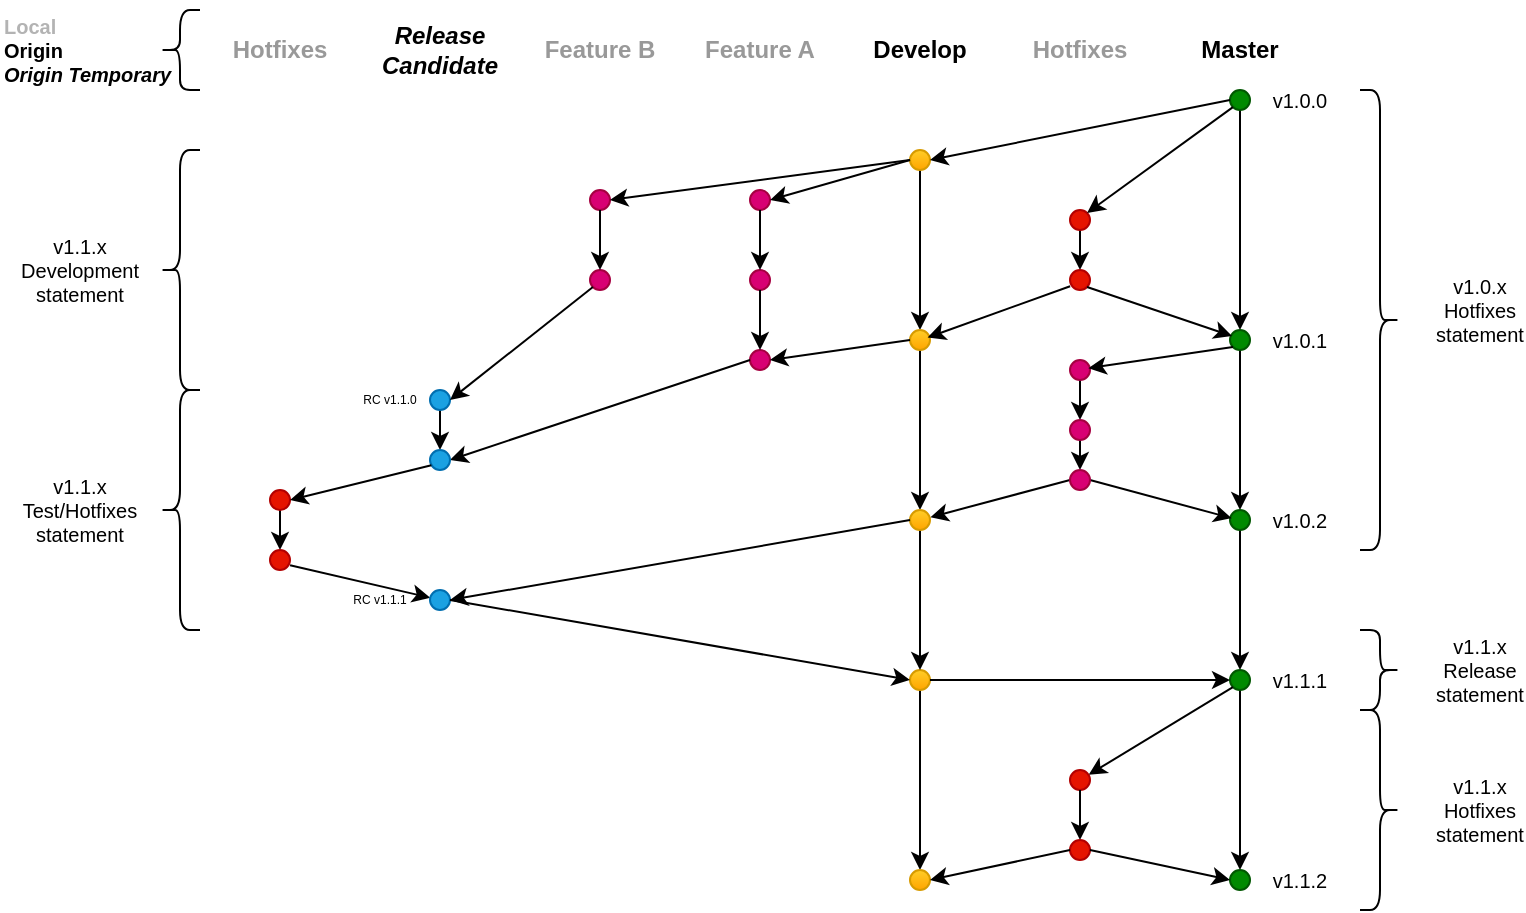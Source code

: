 <mxfile version="14.2.5" type="github" pages="2">
  <diagram id="cfPmhIEwaOJVugr8Sb-E" name="Page-1">
    <mxGraphModel dx="981" dy="526" grid="1" gridSize="10" guides="1" tooltips="1" connect="1" arrows="1" fold="1" page="1" pageScale="1" pageWidth="850" pageHeight="1100" math="0" shadow="0">
      <root>
        <mxCell id="0" />
        <mxCell id="1" parent="0" />
        <mxCell id="-CcXZNmZVCyRW7As0rKh-1" value="Master" style="text;html=1;strokeColor=none;fillColor=none;align=center;verticalAlign=middle;whiteSpace=wrap;rounded=0;fontStyle=1" vertex="1" parent="1">
          <mxGeometry x="600" y="20" width="40" height="20" as="geometry" />
        </mxCell>
        <mxCell id="-CcXZNmZVCyRW7As0rKh-2" value="Release Candidate" style="text;html=1;strokeColor=none;fillColor=none;align=center;verticalAlign=middle;whiteSpace=wrap;rounded=0;fontStyle=3" vertex="1" parent="1">
          <mxGeometry x="200" y="20" width="40" height="20" as="geometry" />
        </mxCell>
        <mxCell id="-CcXZNmZVCyRW7As0rKh-4" value="Feature A" style="text;html=1;strokeColor=none;fillColor=none;align=center;verticalAlign=middle;whiteSpace=wrap;rounded=0;fontColor=#999999;fontStyle=1" vertex="1" parent="1">
          <mxGeometry x="350" y="20" width="60" height="20" as="geometry" />
        </mxCell>
        <mxCell id="-CcXZNmZVCyRW7As0rKh-5" value="Develop" style="text;html=1;strokeColor=none;fillColor=none;align=center;verticalAlign=middle;whiteSpace=wrap;rounded=0;fontStyle=1" vertex="1" parent="1">
          <mxGeometry x="440" y="20" width="40" height="20" as="geometry" />
        </mxCell>
        <mxCell id="-CcXZNmZVCyRW7As0rKh-7" value="Hotfixes" style="text;html=1;strokeColor=none;fillColor=none;align=center;verticalAlign=middle;whiteSpace=wrap;rounded=0;fontColor=#999999;fontStyle=1" vertex="1" parent="1">
          <mxGeometry x="110" y="20" width="60" height="20" as="geometry" />
        </mxCell>
        <mxCell id="-CcXZNmZVCyRW7As0rKh-58" value="" style="edgeStyle=none;rounded=0;orthogonalLoop=1;jettySize=auto;html=1;fontSize=10;fontColor=#000000;" edge="1" parent="1" source="-CcXZNmZVCyRW7As0rKh-8" target="-CcXZNmZVCyRW7As0rKh-57">
          <mxGeometry relative="1" as="geometry" />
        </mxCell>
        <mxCell id="-CcXZNmZVCyRW7As0rKh-8" value="" style="ellipse;whiteSpace=wrap;html=1;aspect=fixed;fillColor=#008a00;strokeColor=#005700;fontColor=#ffffff;" vertex="1" parent="1">
          <mxGeometry x="615" y="50" width="10" height="10" as="geometry" />
        </mxCell>
        <mxCell id="-CcXZNmZVCyRW7As0rKh-47" value="" style="edgeStyle=none;rounded=0;orthogonalLoop=1;jettySize=auto;html=1;fontSize=10;fontColor=#000000;" edge="1" parent="1" source="-CcXZNmZVCyRW7As0rKh-12" target="-CcXZNmZVCyRW7As0rKh-46">
          <mxGeometry relative="1" as="geometry" />
        </mxCell>
        <mxCell id="-CcXZNmZVCyRW7As0rKh-12" value="" style="ellipse;whiteSpace=wrap;html=1;aspect=fixed;fillColor=#ffcd28;strokeColor=#d79b00;gradientColor=#ffa500;" vertex="1" parent="1">
          <mxGeometry x="455" y="80" width="10" height="10" as="geometry" />
        </mxCell>
        <mxCell id="-CcXZNmZVCyRW7As0rKh-13" value="" style="endArrow=classic;html=1;exitX=0;exitY=0.5;exitDx=0;exitDy=0;entryX=1;entryY=0.5;entryDx=0;entryDy=0;" edge="1" parent="1" source="-CcXZNmZVCyRW7As0rKh-8" target="-CcXZNmZVCyRW7As0rKh-12">
          <mxGeometry width="50" height="50" relative="1" as="geometry">
            <mxPoint x="480" y="160" as="sourcePoint" />
            <mxPoint x="530" y="110" as="targetPoint" />
          </mxGeometry>
        </mxCell>
        <mxCell id="-CcXZNmZVCyRW7As0rKh-14" value="Feature B" style="text;html=1;strokeColor=none;fillColor=none;align=center;verticalAlign=middle;whiteSpace=wrap;rounded=0;fontColor=#999999;fontStyle=1" vertex="1" parent="1">
          <mxGeometry x="270" y="20" width="60" height="20" as="geometry" />
        </mxCell>
        <mxCell id="-CcXZNmZVCyRW7As0rKh-15" value="" style="ellipse;whiteSpace=wrap;html=1;aspect=fixed;fillColor=#d80073;strokeColor=#A50040;fontColor=#ffffff;" vertex="1" parent="1">
          <mxGeometry x="375" y="100" width="10" height="10" as="geometry" />
        </mxCell>
        <mxCell id="-CcXZNmZVCyRW7As0rKh-16" value="" style="endArrow=classic;html=1;exitX=0;exitY=0.5;exitDx=0;exitDy=0;entryX=1;entryY=0.5;entryDx=0;entryDy=0;elbow=vertical;" edge="1" parent="1" source="-CcXZNmZVCyRW7As0rKh-12" target="-CcXZNmZVCyRW7As0rKh-15">
          <mxGeometry width="50" height="50" relative="1" as="geometry">
            <mxPoint x="545.0" y="95" as="sourcePoint" />
            <mxPoint x="475" y="95" as="targetPoint" />
          </mxGeometry>
        </mxCell>
        <mxCell id="-CcXZNmZVCyRW7As0rKh-17" value="v1.0.0" style="text;html=1;strokeColor=none;fillColor=none;align=center;verticalAlign=middle;whiteSpace=wrap;rounded=0;fontSize=10;" vertex="1" parent="1">
          <mxGeometry x="630" y="45" width="40" height="20" as="geometry" />
        </mxCell>
        <mxCell id="-CcXZNmZVCyRW7As0rKh-18" value="" style="ellipse;whiteSpace=wrap;html=1;aspect=fixed;fillColor=#d80073;strokeColor=#A50040;fontColor=#ffffff;" vertex="1" parent="1">
          <mxGeometry x="295" y="100" width="10" height="10" as="geometry" />
        </mxCell>
        <mxCell id="-CcXZNmZVCyRW7As0rKh-19" value="" style="endArrow=classic;html=1;exitX=0;exitY=0.5;exitDx=0;exitDy=0;entryX=1;entryY=0.5;entryDx=0;entryDy=0;elbow=vertical;" edge="1" parent="1" source="-CcXZNmZVCyRW7As0rKh-12" target="-CcXZNmZVCyRW7As0rKh-18">
          <mxGeometry width="50" height="50" relative="1" as="geometry">
            <mxPoint x="465" y="95" as="sourcePoint" />
            <mxPoint x="395.0" y="115" as="targetPoint" />
          </mxGeometry>
        </mxCell>
        <mxCell id="-CcXZNmZVCyRW7As0rKh-20" value="" style="ellipse;whiteSpace=wrap;html=1;aspect=fixed;fillColor=#d80073;strokeColor=#A50040;fontColor=#ffffff;" vertex="1" parent="1">
          <mxGeometry x="295" y="140" width="10" height="10" as="geometry" />
        </mxCell>
        <mxCell id="-CcXZNmZVCyRW7As0rKh-21" value="" style="ellipse;whiteSpace=wrap;html=1;aspect=fixed;fillColor=#d80073;strokeColor=#A50040;fontColor=#ffffff;" vertex="1" parent="1">
          <mxGeometry x="375" y="180" width="10" height="10" as="geometry" />
        </mxCell>
        <mxCell id="-CcXZNmZVCyRW7As0rKh-22" value="" style="ellipse;whiteSpace=wrap;html=1;aspect=fixed;fillColor=#d80073;strokeColor=#A50040;fontColor=#ffffff;" vertex="1" parent="1">
          <mxGeometry x="375" y="140" width="10" height="10" as="geometry" />
        </mxCell>
        <mxCell id="-CcXZNmZVCyRW7As0rKh-23" value="" style="endArrow=classic;html=1;exitX=0.5;exitY=1;exitDx=0;exitDy=0;entryX=0.5;entryY=0;entryDx=0;entryDy=0;elbow=vertical;" edge="1" parent="1" source="-CcXZNmZVCyRW7As0rKh-15" target="-CcXZNmZVCyRW7As0rKh-22">
          <mxGeometry width="50" height="50" relative="1" as="geometry">
            <mxPoint x="465" y="95" as="sourcePoint" />
            <mxPoint x="395" y="115" as="targetPoint" />
          </mxGeometry>
        </mxCell>
        <mxCell id="-CcXZNmZVCyRW7As0rKh-24" value="" style="endArrow=classic;html=1;exitX=0.5;exitY=1;exitDx=0;exitDy=0;entryX=0.5;entryY=0;entryDx=0;entryDy=0;elbow=vertical;" edge="1" parent="1" source="-CcXZNmZVCyRW7As0rKh-22" target="-CcXZNmZVCyRW7As0rKh-21">
          <mxGeometry width="50" height="50" relative="1" as="geometry">
            <mxPoint x="475" y="105" as="sourcePoint" />
            <mxPoint x="405" y="125" as="targetPoint" />
          </mxGeometry>
        </mxCell>
        <mxCell id="-CcXZNmZVCyRW7As0rKh-25" value="" style="endArrow=classic;html=1;exitX=0.5;exitY=1;exitDx=0;exitDy=0;entryX=0.5;entryY=0;entryDx=0;entryDy=0;elbow=vertical;" edge="1" parent="1" source="-CcXZNmZVCyRW7As0rKh-18" target="-CcXZNmZVCyRW7As0rKh-20">
          <mxGeometry width="50" height="50" relative="1" as="geometry">
            <mxPoint x="485" y="115" as="sourcePoint" />
            <mxPoint x="415" y="135" as="targetPoint" />
          </mxGeometry>
        </mxCell>
        <mxCell id="-CcXZNmZVCyRW7As0rKh-34" value="" style="edgeStyle=none;rounded=0;orthogonalLoop=1;jettySize=auto;html=1;fontSize=10;fontColor=#000000;" edge="1" parent="1" source="-CcXZNmZVCyRW7As0rKh-26" target="-CcXZNmZVCyRW7As0rKh-33">
          <mxGeometry relative="1" as="geometry" />
        </mxCell>
        <mxCell id="-CcXZNmZVCyRW7As0rKh-26" value="" style="ellipse;whiteSpace=wrap;html=1;aspect=fixed;fillColor=#1ba1e2;strokeColor=#006EAF;fontColor=#ffffff;" vertex="1" parent="1">
          <mxGeometry x="215" y="200" width="10" height="10" as="geometry" />
        </mxCell>
        <mxCell id="-CcXZNmZVCyRW7As0rKh-27" value="" style="endArrow=classic;html=1;exitX=0;exitY=1;exitDx=0;exitDy=0;entryX=1;entryY=0.5;entryDx=0;entryDy=0;elbow=vertical;" edge="1" parent="1" source="-CcXZNmZVCyRW7As0rKh-20" target="-CcXZNmZVCyRW7As0rKh-26">
          <mxGeometry width="50" height="50" relative="1" as="geometry">
            <mxPoint x="310" y="120" as="sourcePoint" />
            <mxPoint x="310" y="150" as="targetPoint" />
          </mxGeometry>
        </mxCell>
        <mxCell id="-CcXZNmZVCyRW7As0rKh-28" value="" style="endArrow=classic;html=1;exitX=0;exitY=0.5;exitDx=0;exitDy=0;entryX=1;entryY=0.5;entryDx=0;entryDy=0;elbow=vertical;" edge="1" parent="1" source="-CcXZNmZVCyRW7As0rKh-21" target="-CcXZNmZVCyRW7As0rKh-33">
          <mxGeometry width="50" height="50" relative="1" as="geometry">
            <mxPoint x="320" y="130" as="sourcePoint" />
            <mxPoint x="320" y="160" as="targetPoint" />
          </mxGeometry>
        </mxCell>
        <mxCell id="-CcXZNmZVCyRW7As0rKh-29" value="RC v1.1.0" style="text;html=1;strokeColor=none;fillColor=none;align=center;verticalAlign=middle;whiteSpace=wrap;rounded=0;fontSize=6;" vertex="1" parent="1">
          <mxGeometry x="175" y="195" width="40" height="20" as="geometry" />
        </mxCell>
        <mxCell id="-CcXZNmZVCyRW7As0rKh-39" value="" style="edgeStyle=none;rounded=0;orthogonalLoop=1;jettySize=auto;html=1;fontSize=10;fontColor=#000000;exitX=1.003;exitY=0.765;exitDx=0;exitDy=0;exitPerimeter=0;" edge="1" parent="1" source="-CcXZNmZVCyRW7As0rKh-40" target="-CcXZNmZVCyRW7As0rKh-38">
          <mxGeometry relative="1" as="geometry" />
        </mxCell>
        <mxCell id="-CcXZNmZVCyRW7As0rKh-33" value="" style="ellipse;whiteSpace=wrap;html=1;aspect=fixed;fillColor=#1ba1e2;strokeColor=#006EAF;fontColor=#ffffff;" vertex="1" parent="1">
          <mxGeometry x="215" y="230" width="10" height="10" as="geometry" />
        </mxCell>
        <mxCell id="-CcXZNmZVCyRW7As0rKh-41" value="" style="edgeStyle=none;rounded=0;orthogonalLoop=1;jettySize=auto;html=1;fontSize=10;fontColor=#000000;" edge="1" parent="1" source="-CcXZNmZVCyRW7As0rKh-36" target="-CcXZNmZVCyRW7As0rKh-40">
          <mxGeometry relative="1" as="geometry" />
        </mxCell>
        <mxCell id="-CcXZNmZVCyRW7As0rKh-36" value="" style="ellipse;whiteSpace=wrap;html=1;aspect=fixed;fillColor=#e51400;strokeColor=#B20000;fontColor=#ffffff;" vertex="1" parent="1">
          <mxGeometry x="135" y="250" width="10" height="10" as="geometry" />
        </mxCell>
        <mxCell id="-CcXZNmZVCyRW7As0rKh-37" value="" style="edgeStyle=none;rounded=0;orthogonalLoop=1;jettySize=auto;html=1;fontSize=10;fontColor=#000000;entryX=1;entryY=0.5;entryDx=0;entryDy=0;exitX=0.068;exitY=0.765;exitDx=0;exitDy=0;exitPerimeter=0;" edge="1" parent="1" source="-CcXZNmZVCyRW7As0rKh-33" target="-CcXZNmZVCyRW7As0rKh-36">
          <mxGeometry relative="1" as="geometry">
            <mxPoint x="215" y="255" as="sourcePoint" />
            <mxPoint x="170" y="290" as="targetPoint" />
          </mxGeometry>
        </mxCell>
        <mxCell id="-CcXZNmZVCyRW7As0rKh-38" value="" style="ellipse;whiteSpace=wrap;html=1;aspect=fixed;fillColor=#1ba1e2;strokeColor=#006EAF;fontColor=#ffffff;" vertex="1" parent="1">
          <mxGeometry x="215" y="300" width="10" height="10" as="geometry" />
        </mxCell>
        <mxCell id="-CcXZNmZVCyRW7As0rKh-40" value="" style="ellipse;whiteSpace=wrap;html=1;aspect=fixed;fillColor=#e51400;strokeColor=#B20000;fontColor=#ffffff;" vertex="1" parent="1">
          <mxGeometry x="135" y="280" width="10" height="10" as="geometry" />
        </mxCell>
        <mxCell id="-CcXZNmZVCyRW7As0rKh-42" value="RC v1.1.1" style="text;html=1;strokeColor=none;fillColor=none;align=center;verticalAlign=middle;whiteSpace=wrap;rounded=0;fontSize=6;" vertex="1" parent="1">
          <mxGeometry x="170" y="295" width="40" height="20" as="geometry" />
        </mxCell>
        <mxCell id="-CcXZNmZVCyRW7As0rKh-81" value="" style="edgeStyle=none;rounded=0;orthogonalLoop=1;jettySize=auto;html=1;fontSize=10;fontColor=#000000;" edge="1" parent="1" source="-CcXZNmZVCyRW7As0rKh-43" target="-CcXZNmZVCyRW7As0rKh-80">
          <mxGeometry relative="1" as="geometry" />
        </mxCell>
        <mxCell id="-CcXZNmZVCyRW7As0rKh-43" value="" style="ellipse;whiteSpace=wrap;html=1;aspect=fixed;fillColor=#ffcd28;strokeColor=#d79b00;gradientColor=#ffa500;" vertex="1" parent="1">
          <mxGeometry x="455" y="340" width="10" height="10" as="geometry" />
        </mxCell>
        <mxCell id="-CcXZNmZVCyRW7As0rKh-45" value="" style="edgeStyle=none;rounded=0;orthogonalLoop=1;jettySize=auto;html=1;fontSize=10;fontColor=#000000;exitX=1;exitY=0.5;exitDx=0;exitDy=0;entryX=0;entryY=0.5;entryDx=0;entryDy=0;" edge="1" parent="1" source="-CcXZNmZVCyRW7As0rKh-38" target="-CcXZNmZVCyRW7As0rKh-43">
          <mxGeometry relative="1" as="geometry">
            <mxPoint x="270" y="360" as="sourcePoint" />
            <mxPoint x="340.353" y="388.155" as="targetPoint" />
          </mxGeometry>
        </mxCell>
        <mxCell id="-CcXZNmZVCyRW7As0rKh-49" value="" style="edgeStyle=none;rounded=0;orthogonalLoop=1;jettySize=auto;html=1;fontSize=10;fontColor=#000000;" edge="1" parent="1" source="-CcXZNmZVCyRW7As0rKh-46" target="-CcXZNmZVCyRW7As0rKh-48">
          <mxGeometry relative="1" as="geometry" />
        </mxCell>
        <mxCell id="-CcXZNmZVCyRW7As0rKh-46" value="" style="ellipse;whiteSpace=wrap;html=1;aspect=fixed;fillColor=#ffcd28;strokeColor=#d79b00;gradientColor=#ffa500;" vertex="1" parent="1">
          <mxGeometry x="455" y="170" width="10" height="10" as="geometry" />
        </mxCell>
        <mxCell id="-CcXZNmZVCyRW7As0rKh-50" value="" style="edgeStyle=none;rounded=0;orthogonalLoop=1;jettySize=auto;html=1;fontSize=10;fontColor=#000000;" edge="1" parent="1" source="-CcXZNmZVCyRW7As0rKh-48" target="-CcXZNmZVCyRW7As0rKh-43">
          <mxGeometry relative="1" as="geometry" />
        </mxCell>
        <mxCell id="-CcXZNmZVCyRW7As0rKh-48" value="" style="ellipse;whiteSpace=wrap;html=1;aspect=fixed;fillColor=#ffcd28;strokeColor=#d79b00;gradientColor=#ffa500;" vertex="1" parent="1">
          <mxGeometry x="455" y="260" width="10" height="10" as="geometry" />
        </mxCell>
        <mxCell id="-CcXZNmZVCyRW7As0rKh-51" value="Hotfixes" style="text;html=1;strokeColor=none;fillColor=none;align=center;verticalAlign=middle;whiteSpace=wrap;rounded=0;fontColor=#999999;fontStyle=1" vertex="1" parent="1">
          <mxGeometry x="510" y="20" width="60" height="20" as="geometry" />
        </mxCell>
        <mxCell id="-CcXZNmZVCyRW7As0rKh-56" value="" style="edgeStyle=none;rounded=0;orthogonalLoop=1;jettySize=auto;html=1;fontSize=10;fontColor=#000000;" edge="1" parent="1" source="-CcXZNmZVCyRW7As0rKh-52" target="-CcXZNmZVCyRW7As0rKh-55">
          <mxGeometry relative="1" as="geometry" />
        </mxCell>
        <mxCell id="-CcXZNmZVCyRW7As0rKh-52" value="" style="ellipse;whiteSpace=wrap;html=1;aspect=fixed;fillColor=#e51400;strokeColor=#B20000;fontColor=#ffffff;" vertex="1" parent="1">
          <mxGeometry x="535" y="110" width="10" height="10" as="geometry" />
        </mxCell>
        <mxCell id="-CcXZNmZVCyRW7As0rKh-53" value="" style="endArrow=classic;html=1;exitX=0;exitY=1;exitDx=0;exitDy=0;entryX=1;entryY=0;entryDx=0;entryDy=0;" edge="1" parent="1" source="-CcXZNmZVCyRW7As0rKh-8" target="-CcXZNmZVCyRW7As0rKh-52">
          <mxGeometry width="50" height="50" relative="1" as="geometry">
            <mxPoint x="625" y="95" as="sourcePoint" />
            <mxPoint x="544" y="121" as="targetPoint" />
          </mxGeometry>
        </mxCell>
        <mxCell id="-CcXZNmZVCyRW7As0rKh-54" value="" style="endArrow=classic;html=1;entryX=0.881;entryY=0.375;entryDx=0;entryDy=0;entryPerimeter=0;exitX=0.005;exitY=0.812;exitDx=0;exitDy=0;exitPerimeter=0;" edge="1" parent="1" source="-CcXZNmZVCyRW7As0rKh-55" target="-CcXZNmZVCyRW7As0rKh-46">
          <mxGeometry width="50" height="50" relative="1" as="geometry">
            <mxPoint x="536" y="174" as="sourcePoint" />
            <mxPoint x="479.996" y="186.464" as="targetPoint" />
          </mxGeometry>
        </mxCell>
        <mxCell id="-CcXZNmZVCyRW7As0rKh-55" value="" style="ellipse;whiteSpace=wrap;html=1;aspect=fixed;fillColor=#e51400;strokeColor=#B20000;fontColor=#ffffff;" vertex="1" parent="1">
          <mxGeometry x="535" y="140" width="10" height="10" as="geometry" />
        </mxCell>
        <mxCell id="-CcXZNmZVCyRW7As0rKh-64" value="" style="edgeStyle=none;rounded=0;orthogonalLoop=1;jettySize=auto;html=1;fontSize=10;fontColor=#000000;" edge="1" parent="1" source="-CcXZNmZVCyRW7As0rKh-57" target="-CcXZNmZVCyRW7As0rKh-63">
          <mxGeometry relative="1" as="geometry" />
        </mxCell>
        <mxCell id="-CcXZNmZVCyRW7As0rKh-57" value="" style="ellipse;whiteSpace=wrap;html=1;aspect=fixed;fillColor=#008a00;strokeColor=#005700;fontColor=#ffffff;" vertex="1" parent="1">
          <mxGeometry x="615" y="170" width="10" height="10" as="geometry" />
        </mxCell>
        <mxCell id="-CcXZNmZVCyRW7As0rKh-59" value="" style="endArrow=classic;html=1;exitX=1;exitY=1;exitDx=0;exitDy=0;" edge="1" parent="1" source="-CcXZNmZVCyRW7As0rKh-55">
          <mxGeometry width="50" height="50" relative="1" as="geometry">
            <mxPoint x="545.05" y="158.12" as="sourcePoint" />
            <mxPoint x="616" y="173" as="targetPoint" />
          </mxGeometry>
        </mxCell>
        <mxCell id="-CcXZNmZVCyRW7As0rKh-60" value="v1.0.1" style="text;html=1;strokeColor=none;fillColor=none;align=center;verticalAlign=middle;whiteSpace=wrap;rounded=0;fontSize=10;" vertex="1" parent="1">
          <mxGeometry x="630" y="165" width="40" height="20" as="geometry" />
        </mxCell>
        <mxCell id="-CcXZNmZVCyRW7As0rKh-103" value="" style="edgeStyle=none;rounded=0;orthogonalLoop=1;jettySize=auto;html=1;fontSize=10;fontColor=#000000;" edge="1" parent="1" source="-CcXZNmZVCyRW7As0rKh-61" target="-CcXZNmZVCyRW7As0rKh-102">
          <mxGeometry relative="1" as="geometry" />
        </mxCell>
        <mxCell id="-CcXZNmZVCyRW7As0rKh-61" value="" style="ellipse;whiteSpace=wrap;html=1;aspect=fixed;fillColor=#d80073;strokeColor=#A50040;fontColor=#ffffff;" vertex="1" parent="1">
          <mxGeometry x="535" y="185" width="10" height="10" as="geometry" />
        </mxCell>
        <mxCell id="-CcXZNmZVCyRW7As0rKh-62" value="" style="endArrow=classic;html=1;exitX=0;exitY=1;exitDx=0;exitDy=0;entryX=0.923;entryY=0.41;entryDx=0;entryDy=0;entryPerimeter=0;" edge="1" parent="1" source="-CcXZNmZVCyRW7As0rKh-57" target="-CcXZNmZVCyRW7As0rKh-61">
          <mxGeometry width="50" height="50" relative="1" as="geometry">
            <mxPoint x="569.996" y="219.996" as="sourcePoint" />
            <mxPoint x="642.46" y="244.46" as="targetPoint" />
          </mxGeometry>
        </mxCell>
        <mxCell id="-CcXZNmZVCyRW7As0rKh-69" value="" style="edgeStyle=none;rounded=0;orthogonalLoop=1;jettySize=auto;html=1;fontSize=10;fontColor=#000000;" edge="1" parent="1" source="-CcXZNmZVCyRW7As0rKh-63" target="-CcXZNmZVCyRW7As0rKh-68">
          <mxGeometry relative="1" as="geometry" />
        </mxCell>
        <mxCell id="-CcXZNmZVCyRW7As0rKh-63" value="" style="ellipse;whiteSpace=wrap;html=1;aspect=fixed;fillColor=#008a00;strokeColor=#005700;fontColor=#ffffff;" vertex="1" parent="1">
          <mxGeometry x="615" y="260" width="10" height="10" as="geometry" />
        </mxCell>
        <mxCell id="-CcXZNmZVCyRW7As0rKh-65" value="" style="endArrow=classic;html=1;entryX=0.084;entryY=0.41;entryDx=0;entryDy=0;entryPerimeter=0;exitX=1;exitY=0.5;exitDx=0;exitDy=0;" edge="1" parent="1" source="-CcXZNmZVCyRW7As0rKh-104" target="-CcXZNmZVCyRW7As0rKh-63">
          <mxGeometry width="50" height="50" relative="1" as="geometry">
            <mxPoint x="590" y="320" as="sourcePoint" />
            <mxPoint x="527.77" y="267.78" as="targetPoint" />
          </mxGeometry>
        </mxCell>
        <mxCell id="-CcXZNmZVCyRW7As0rKh-66" value="" style="endArrow=classic;html=1;entryX=1.019;entryY=0.361;entryDx=0;entryDy=0;entryPerimeter=0;exitX=0;exitY=0.5;exitDx=0;exitDy=0;" edge="1" parent="1" source="-CcXZNmZVCyRW7As0rKh-104" target="-CcXZNmZVCyRW7As0rKh-48">
          <mxGeometry width="50" height="50" relative="1" as="geometry">
            <mxPoint x="520" y="300" as="sourcePoint" />
            <mxPoint x="520.0" y="250.56" as="targetPoint" />
          </mxGeometry>
        </mxCell>
        <mxCell id="-CcXZNmZVCyRW7As0rKh-67" value="v1.0.2" style="text;html=1;strokeColor=none;fillColor=none;align=center;verticalAlign=middle;whiteSpace=wrap;rounded=0;fontSize=10;" vertex="1" parent="1">
          <mxGeometry x="630" y="255" width="40" height="20" as="geometry" />
        </mxCell>
        <mxCell id="-CcXZNmZVCyRW7As0rKh-83" value="" style="edgeStyle=none;rounded=0;orthogonalLoop=1;jettySize=auto;html=1;fontSize=10;fontColor=#000000;" edge="1" parent="1" source="-CcXZNmZVCyRW7As0rKh-68" target="-CcXZNmZVCyRW7As0rKh-82">
          <mxGeometry relative="1" as="geometry" />
        </mxCell>
        <mxCell id="-CcXZNmZVCyRW7As0rKh-68" value="" style="ellipse;whiteSpace=wrap;html=1;aspect=fixed;fillColor=#008a00;strokeColor=#005700;fontColor=#ffffff;" vertex="1" parent="1">
          <mxGeometry x="615" y="340" width="10" height="10" as="geometry" />
        </mxCell>
        <mxCell id="-CcXZNmZVCyRW7As0rKh-70" value="" style="edgeStyle=none;rounded=0;orthogonalLoop=1;jettySize=auto;html=1;fontSize=10;fontColor=#000000;exitX=1;exitY=0.5;exitDx=0;exitDy=0;entryX=0;entryY=0.5;entryDx=0;entryDy=0;" edge="1" parent="1" source="-CcXZNmZVCyRW7As0rKh-43" target="-CcXZNmZVCyRW7As0rKh-68">
          <mxGeometry relative="1" as="geometry">
            <mxPoint x="545" y="280" as="sourcePoint" />
            <mxPoint x="545" y="400" as="targetPoint" />
          </mxGeometry>
        </mxCell>
        <mxCell id="-CcXZNmZVCyRW7As0rKh-71" value="v1.1.1" style="text;html=1;strokeColor=none;fillColor=none;align=center;verticalAlign=middle;whiteSpace=wrap;rounded=0;fontSize=10;" vertex="1" parent="1">
          <mxGeometry x="630" y="335" width="40" height="20" as="geometry" />
        </mxCell>
        <mxCell id="-CcXZNmZVCyRW7As0rKh-75" value="" style="edgeStyle=none;rounded=0;orthogonalLoop=1;jettySize=auto;html=1;fontSize=10;fontColor=#000000;exitX=0;exitY=1;exitDx=0;exitDy=0;" edge="1" parent="1" source="-CcXZNmZVCyRW7As0rKh-68" target="-CcXZNmZVCyRW7As0rKh-74">
          <mxGeometry relative="1" as="geometry">
            <mxPoint x="540" y="300" as="sourcePoint" />
          </mxGeometry>
        </mxCell>
        <mxCell id="-CcXZNmZVCyRW7As0rKh-74" value="" style="ellipse;whiteSpace=wrap;html=1;aspect=fixed;fillColor=#e51400;strokeColor=#B20000;fontColor=#ffffff;" vertex="1" parent="1">
          <mxGeometry x="535" y="390" width="10" height="10" as="geometry" />
        </mxCell>
        <mxCell id="-CcXZNmZVCyRW7As0rKh-79" value="" style="edgeStyle=none;rounded=0;orthogonalLoop=1;jettySize=auto;html=1;fontSize=10;fontColor=#000000;exitX=0.5;exitY=1;exitDx=0;exitDy=0;" edge="1" parent="1" source="-CcXZNmZVCyRW7As0rKh-74" target="-CcXZNmZVCyRW7As0rKh-78">
          <mxGeometry relative="1" as="geometry">
            <mxPoint x="540" y="400" as="sourcePoint" />
          </mxGeometry>
        </mxCell>
        <mxCell id="-CcXZNmZVCyRW7As0rKh-78" value="" style="ellipse;whiteSpace=wrap;html=1;aspect=fixed;fillColor=#e51400;strokeColor=#B20000;fontColor=#ffffff;" vertex="1" parent="1">
          <mxGeometry x="535" y="425" width="10" height="10" as="geometry" />
        </mxCell>
        <mxCell id="-CcXZNmZVCyRW7As0rKh-80" value="" style="ellipse;whiteSpace=wrap;html=1;aspect=fixed;fillColor=#ffcd28;strokeColor=#d79b00;gradientColor=#ffa500;" vertex="1" parent="1">
          <mxGeometry x="455" y="440" width="10" height="10" as="geometry" />
        </mxCell>
        <mxCell id="-CcXZNmZVCyRW7As0rKh-82" value="" style="ellipse;whiteSpace=wrap;html=1;aspect=fixed;fillColor=#008a00;strokeColor=#005700;fontColor=#ffffff;" vertex="1" parent="1">
          <mxGeometry x="615" y="440" width="10" height="10" as="geometry" />
        </mxCell>
        <mxCell id="-CcXZNmZVCyRW7As0rKh-84" value="" style="edgeStyle=none;rounded=0;orthogonalLoop=1;jettySize=auto;html=1;fontSize=10;fontColor=#000000;exitX=1;exitY=0.5;exitDx=0;exitDy=0;entryX=0;entryY=0.5;entryDx=0;entryDy=0;" edge="1" parent="1" source="-CcXZNmZVCyRW7As0rKh-78" target="-CcXZNmZVCyRW7As0rKh-82">
          <mxGeometry relative="1" as="geometry">
            <mxPoint x="560" y="420" as="sourcePoint" />
            <mxPoint x="560" y="450" as="targetPoint" />
          </mxGeometry>
        </mxCell>
        <mxCell id="-CcXZNmZVCyRW7As0rKh-85" value="" style="edgeStyle=none;rounded=0;orthogonalLoop=1;jettySize=auto;html=1;fontSize=10;fontColor=#000000;exitX=0;exitY=0.5;exitDx=0;exitDy=0;entryX=1;entryY=0.5;entryDx=0;entryDy=0;" edge="1" parent="1" source="-CcXZNmZVCyRW7As0rKh-78" target="-CcXZNmZVCyRW7As0rKh-80">
          <mxGeometry relative="1" as="geometry">
            <mxPoint x="520" y="420" as="sourcePoint" />
            <mxPoint x="520" y="450" as="targetPoint" />
          </mxGeometry>
        </mxCell>
        <mxCell id="-CcXZNmZVCyRW7As0rKh-86" value="v1.1.2" style="text;html=1;strokeColor=none;fillColor=none;align=center;verticalAlign=middle;whiteSpace=wrap;rounded=0;fontSize=10;" vertex="1" parent="1">
          <mxGeometry x="630" y="435" width="40" height="20" as="geometry" />
        </mxCell>
        <mxCell id="-CcXZNmZVCyRW7As0rKh-87" value="" style="shape=curlyBracket;whiteSpace=wrap;html=1;rounded=1;fontSize=10;fontColor=#000000;" vertex="1" parent="1">
          <mxGeometry x="80" y="80" width="20" height="120" as="geometry" />
        </mxCell>
        <mxCell id="-CcXZNmZVCyRW7As0rKh-88" value="v1.1.x Development statement" style="text;html=1;strokeColor=none;fillColor=none;align=center;verticalAlign=middle;whiteSpace=wrap;rounded=0;fontSize=10;fontColor=#000000;" vertex="1" parent="1">
          <mxGeometry x="20" y="130" width="40" height="20" as="geometry" />
        </mxCell>
        <mxCell id="-CcXZNmZVCyRW7As0rKh-89" value="" style="shape=curlyBracket;whiteSpace=wrap;html=1;rounded=1;fontSize=10;fontColor=#000000;" vertex="1" parent="1">
          <mxGeometry x="80" y="200" width="20" height="120" as="geometry" />
        </mxCell>
        <mxCell id="-CcXZNmZVCyRW7As0rKh-91" value="v1.1.x Test/Hotfixes statement" style="text;html=1;strokeColor=none;fillColor=none;align=center;verticalAlign=middle;whiteSpace=wrap;rounded=0;fontSize=10;fontColor=#000000;" vertex="1" parent="1">
          <mxGeometry x="20" y="250" width="40" height="20" as="geometry" />
        </mxCell>
        <mxCell id="-CcXZNmZVCyRW7As0rKh-92" value="" style="shape=curlyBracket;whiteSpace=wrap;html=1;rounded=1;fontSize=10;fontColor=#000000;direction=west;" vertex="1" parent="1">
          <mxGeometry x="680" y="320" width="20" height="40" as="geometry" />
        </mxCell>
        <mxCell id="-CcXZNmZVCyRW7As0rKh-95" value="v1.1.x Release statement" style="text;html=1;strokeColor=none;fillColor=none;align=center;verticalAlign=middle;whiteSpace=wrap;rounded=0;fontSize=10;fontColor=#000000;" vertex="1" parent="1">
          <mxGeometry x="720" y="330" width="40" height="20" as="geometry" />
        </mxCell>
        <mxCell id="-CcXZNmZVCyRW7As0rKh-96" value="" style="shape=curlyBracket;whiteSpace=wrap;html=1;rounded=1;fontSize=10;fontColor=#000000;direction=west;" vertex="1" parent="1">
          <mxGeometry x="680" y="360" width="20" height="100" as="geometry" />
        </mxCell>
        <mxCell id="-CcXZNmZVCyRW7As0rKh-97" value="v1.1.x Hotfixes statement" style="text;html=1;strokeColor=none;fillColor=none;align=center;verticalAlign=middle;whiteSpace=wrap;rounded=0;fontSize=10;fontColor=#000000;" vertex="1" parent="1">
          <mxGeometry x="720" y="400" width="40" height="20" as="geometry" />
        </mxCell>
        <mxCell id="-CcXZNmZVCyRW7As0rKh-98" value="" style="shape=curlyBracket;whiteSpace=wrap;html=1;rounded=1;fontSize=10;fontColor=#000000;direction=west;" vertex="1" parent="1">
          <mxGeometry x="680" y="50" width="20" height="230" as="geometry" />
        </mxCell>
        <mxCell id="-CcXZNmZVCyRW7As0rKh-99" value="v1.0.x Hotfixes statement" style="text;html=1;strokeColor=none;fillColor=none;align=center;verticalAlign=middle;whiteSpace=wrap;rounded=0;fontSize=10;fontColor=#000000;" vertex="1" parent="1">
          <mxGeometry x="720" y="150" width="40" height="20" as="geometry" />
        </mxCell>
        <mxCell id="-CcXZNmZVCyRW7As0rKh-100" value="" style="endArrow=classic;html=1;exitX=0;exitY=0.5;exitDx=0;exitDy=0;elbow=vertical;entryX=1;entryY=0.5;entryDx=0;entryDy=0;" edge="1" parent="1" source="-CcXZNmZVCyRW7As0rKh-46" target="-CcXZNmZVCyRW7As0rKh-21">
          <mxGeometry width="50" height="50" relative="1" as="geometry">
            <mxPoint x="386.464" y="188.536" as="sourcePoint" />
            <mxPoint x="420" y="200" as="targetPoint" />
          </mxGeometry>
        </mxCell>
        <mxCell id="-CcXZNmZVCyRW7As0rKh-105" value="" style="edgeStyle=none;rounded=0;orthogonalLoop=1;jettySize=auto;html=1;fontSize=10;fontColor=#000000;" edge="1" parent="1" source="-CcXZNmZVCyRW7As0rKh-102" target="-CcXZNmZVCyRW7As0rKh-104">
          <mxGeometry relative="1" as="geometry" />
        </mxCell>
        <mxCell id="-CcXZNmZVCyRW7As0rKh-102" value="" style="ellipse;whiteSpace=wrap;html=1;aspect=fixed;fillColor=#d80073;strokeColor=#A50040;fontColor=#ffffff;" vertex="1" parent="1">
          <mxGeometry x="535" y="215" width="10" height="10" as="geometry" />
        </mxCell>
        <mxCell id="-CcXZNmZVCyRW7As0rKh-104" value="" style="ellipse;whiteSpace=wrap;html=1;aspect=fixed;fillColor=#d80073;strokeColor=#A50040;fontColor=#ffffff;" vertex="1" parent="1">
          <mxGeometry x="535" y="240" width="10" height="10" as="geometry" />
        </mxCell>
        <mxCell id="Gno0oXkG_V-SSJ9_vD0M-1" value="&lt;font color=&quot;#b3b3b3&quot;&gt;Local&lt;/font&gt;&lt;br&gt;Origin&lt;br&gt;&lt;i&gt;Origin Temporary&lt;/i&gt;" style="text;html=1;strokeColor=none;fillColor=none;align=left;verticalAlign=middle;whiteSpace=wrap;rounded=0;fontSize=10;fontColor=#000000;fontStyle=1" vertex="1" parent="1">
          <mxGeometry y="5" width="100" height="50" as="geometry" />
        </mxCell>
        <mxCell id="Gno0oXkG_V-SSJ9_vD0M-2" value="" style="shape=curlyBracket;whiteSpace=wrap;html=1;rounded=1;fontSize=10;fontColor=#000000;" vertex="1" parent="1">
          <mxGeometry x="80" y="10" width="20" height="40" as="geometry" />
        </mxCell>
        <mxCell id="Gno0oXkG_V-SSJ9_vD0M-3" value="" style="endArrow=classic;html=1;entryX=1;entryY=0.5;entryDx=0;entryDy=0;exitX=0;exitY=0.5;exitDx=0;exitDy=0;" edge="1" parent="1" source="-CcXZNmZVCyRW7As0rKh-48" target="-CcXZNmZVCyRW7As0rKh-38">
          <mxGeometry width="50" height="50" relative="1" as="geometry">
            <mxPoint x="374.81" y="270" as="sourcePoint" />
            <mxPoint x="305.0" y="288.61" as="targetPoint" />
          </mxGeometry>
        </mxCell>
      </root>
    </mxGraphModel>
  </diagram>
  <diagram name="Page-2" id="JZp0LYgIPEKNpuG5PZDB">
    <mxGraphModel dx="981" dy="526" grid="1" gridSize="10" guides="1" tooltips="1" connect="1" arrows="1" fold="1" page="1" pageScale="1" pageWidth="850" pageHeight="1100" math="0" shadow="0">
      <root>
        <mxCell id="TkWctTb4kfssdJq24P7h-0" />
        <mxCell id="TkWctTb4kfssdJq24P7h-1" parent="TkWctTb4kfssdJq24P7h-0" />
        <mxCell id="TkWctTb4kfssdJq24P7h-2" value="v1.0.x" style="text;html=1;strokeColor=none;fillColor=none;align=center;verticalAlign=middle;whiteSpace=wrap;rounded=0;fontStyle=1" vertex="1" parent="TkWctTb4kfssdJq24P7h-1">
          <mxGeometry x="600" y="20" width="40" height="20" as="geometry" />
        </mxCell>
        <mxCell id="TkWctTb4kfssdJq24P7h-3" value="Release Candidate" style="text;html=1;strokeColor=none;fillColor=none;align=center;verticalAlign=middle;whiteSpace=wrap;rounded=0;fontStyle=3" vertex="1" parent="TkWctTb4kfssdJq24P7h-1">
          <mxGeometry x="200" y="20" width="40" height="20" as="geometry" />
        </mxCell>
        <mxCell id="TkWctTb4kfssdJq24P7h-4" value="Feature A" style="text;html=1;strokeColor=none;fillColor=none;align=center;verticalAlign=middle;whiteSpace=wrap;rounded=0;fontColor=#999999;fontStyle=1" vertex="1" parent="TkWctTb4kfssdJq24P7h-1">
          <mxGeometry x="350" y="20" width="60" height="20" as="geometry" />
        </mxCell>
        <mxCell id="TkWctTb4kfssdJq24P7h-5" value="Develop" style="text;html=1;strokeColor=none;fillColor=none;align=center;verticalAlign=middle;whiteSpace=wrap;rounded=0;fontStyle=1" vertex="1" parent="TkWctTb4kfssdJq24P7h-1">
          <mxGeometry x="440" y="20" width="40" height="20" as="geometry" />
        </mxCell>
        <mxCell id="TkWctTb4kfssdJq24P7h-6" value="Hotfixes" style="text;html=1;strokeColor=none;fillColor=none;align=center;verticalAlign=middle;whiteSpace=wrap;rounded=0;fontColor=#999999;fontStyle=1" vertex="1" parent="TkWctTb4kfssdJq24P7h-1">
          <mxGeometry x="110" y="20" width="60" height="20" as="geometry" />
        </mxCell>
        <mxCell id="TkWctTb4kfssdJq24P7h-7" value="" style="edgeStyle=none;rounded=0;orthogonalLoop=1;jettySize=auto;html=1;fontSize=10;fontColor=#000000;" edge="1" parent="TkWctTb4kfssdJq24P7h-1" source="TkWctTb4kfssdJq24P7h-8" target="TkWctTb4kfssdJq24P7h-51">
          <mxGeometry relative="1" as="geometry" />
        </mxCell>
        <mxCell id="TkWctTb4kfssdJq24P7h-8" value="" style="ellipse;whiteSpace=wrap;html=1;aspect=fixed;fillColor=#008a00;strokeColor=#005700;fontColor=#ffffff;" vertex="1" parent="TkWctTb4kfssdJq24P7h-1">
          <mxGeometry x="615" y="50" width="10" height="10" as="geometry" />
        </mxCell>
        <mxCell id="TkWctTb4kfssdJq24P7h-9" value="" style="edgeStyle=none;rounded=0;orthogonalLoop=1;jettySize=auto;html=1;fontSize=10;fontColor=#000000;" edge="1" parent="TkWctTb4kfssdJq24P7h-1" source="TkWctTb4kfssdJq24P7h-10" target="TkWctTb4kfssdJq24P7h-41">
          <mxGeometry relative="1" as="geometry" />
        </mxCell>
        <mxCell id="TkWctTb4kfssdJq24P7h-10" value="" style="ellipse;whiteSpace=wrap;html=1;aspect=fixed;fillColor=#ffcd28;strokeColor=#d79b00;gradientColor=#ffa500;" vertex="1" parent="TkWctTb4kfssdJq24P7h-1">
          <mxGeometry x="455" y="80" width="10" height="10" as="geometry" />
        </mxCell>
        <mxCell id="TkWctTb4kfssdJq24P7h-11" value="" style="endArrow=classic;html=1;exitX=0;exitY=0.5;exitDx=0;exitDy=0;entryX=1;entryY=0.5;entryDx=0;entryDy=0;" edge="1" parent="TkWctTb4kfssdJq24P7h-1" source="TkWctTb4kfssdJq24P7h-8" target="TkWctTb4kfssdJq24P7h-10">
          <mxGeometry width="50" height="50" relative="1" as="geometry">
            <mxPoint x="480" y="160" as="sourcePoint" />
            <mxPoint x="530" y="110" as="targetPoint" />
          </mxGeometry>
        </mxCell>
        <mxCell id="TkWctTb4kfssdJq24P7h-12" value="Feature B" style="text;html=1;strokeColor=none;fillColor=none;align=center;verticalAlign=middle;whiteSpace=wrap;rounded=0;fontColor=#999999;fontStyle=1" vertex="1" parent="TkWctTb4kfssdJq24P7h-1">
          <mxGeometry x="270" y="20" width="60" height="20" as="geometry" />
        </mxCell>
        <mxCell id="TkWctTb4kfssdJq24P7h-13" value="" style="ellipse;whiteSpace=wrap;html=1;aspect=fixed;fillColor=#d80073;strokeColor=#A50040;fontColor=#ffffff;" vertex="1" parent="TkWctTb4kfssdJq24P7h-1">
          <mxGeometry x="375" y="100" width="10" height="10" as="geometry" />
        </mxCell>
        <mxCell id="TkWctTb4kfssdJq24P7h-14" value="" style="endArrow=classic;html=1;exitX=0;exitY=0.5;exitDx=0;exitDy=0;entryX=1;entryY=0.5;entryDx=0;entryDy=0;elbow=vertical;" edge="1" parent="TkWctTb4kfssdJq24P7h-1" source="TkWctTb4kfssdJq24P7h-10" target="TkWctTb4kfssdJq24P7h-13">
          <mxGeometry width="50" height="50" relative="1" as="geometry">
            <mxPoint x="545.0" y="95" as="sourcePoint" />
            <mxPoint x="475" y="95" as="targetPoint" />
          </mxGeometry>
        </mxCell>
        <mxCell id="TkWctTb4kfssdJq24P7h-15" value="v1.0.0" style="text;html=1;strokeColor=none;fillColor=none;align=center;verticalAlign=middle;whiteSpace=wrap;rounded=0;fontSize=10;" vertex="1" parent="TkWctTb4kfssdJq24P7h-1">
          <mxGeometry x="630" y="75" width="40" height="20" as="geometry" />
        </mxCell>
        <mxCell id="TkWctTb4kfssdJq24P7h-16" value="" style="ellipse;whiteSpace=wrap;html=1;aspect=fixed;fillColor=#d80073;strokeColor=#A50040;fontColor=#ffffff;" vertex="1" parent="TkWctTb4kfssdJq24P7h-1">
          <mxGeometry x="295" y="100" width="10" height="10" as="geometry" />
        </mxCell>
        <mxCell id="TkWctTb4kfssdJq24P7h-17" value="" style="endArrow=classic;html=1;exitX=0;exitY=0.5;exitDx=0;exitDy=0;entryX=1;entryY=0.5;entryDx=0;entryDy=0;elbow=vertical;" edge="1" parent="TkWctTb4kfssdJq24P7h-1" source="TkWctTb4kfssdJq24P7h-10" target="TkWctTb4kfssdJq24P7h-16">
          <mxGeometry width="50" height="50" relative="1" as="geometry">
            <mxPoint x="465" y="95" as="sourcePoint" />
            <mxPoint x="395.0" y="115" as="targetPoint" />
          </mxGeometry>
        </mxCell>
        <mxCell id="TkWctTb4kfssdJq24P7h-18" value="" style="ellipse;whiteSpace=wrap;html=1;aspect=fixed;fillColor=#d80073;strokeColor=#A50040;fontColor=#ffffff;" vertex="1" parent="TkWctTb4kfssdJq24P7h-1">
          <mxGeometry x="295" y="140" width="10" height="10" as="geometry" />
        </mxCell>
        <mxCell id="TkWctTb4kfssdJq24P7h-19" value="" style="ellipse;whiteSpace=wrap;html=1;aspect=fixed;fillColor=#d80073;strokeColor=#A50040;fontColor=#ffffff;" vertex="1" parent="TkWctTb4kfssdJq24P7h-1">
          <mxGeometry x="375" y="180" width="10" height="10" as="geometry" />
        </mxCell>
        <mxCell id="TkWctTb4kfssdJq24P7h-20" value="" style="ellipse;whiteSpace=wrap;html=1;aspect=fixed;fillColor=#d80073;strokeColor=#A50040;fontColor=#ffffff;" vertex="1" parent="TkWctTb4kfssdJq24P7h-1">
          <mxGeometry x="375" y="140" width="10" height="10" as="geometry" />
        </mxCell>
        <mxCell id="TkWctTb4kfssdJq24P7h-21" value="" style="endArrow=classic;html=1;exitX=0.5;exitY=1;exitDx=0;exitDy=0;entryX=0.5;entryY=0;entryDx=0;entryDy=0;elbow=vertical;" edge="1" parent="TkWctTb4kfssdJq24P7h-1" source="TkWctTb4kfssdJq24P7h-13" target="TkWctTb4kfssdJq24P7h-20">
          <mxGeometry width="50" height="50" relative="1" as="geometry">
            <mxPoint x="465" y="95" as="sourcePoint" />
            <mxPoint x="395" y="115" as="targetPoint" />
          </mxGeometry>
        </mxCell>
        <mxCell id="TkWctTb4kfssdJq24P7h-22" value="" style="endArrow=classic;html=1;exitX=0.5;exitY=1;exitDx=0;exitDy=0;entryX=0.5;entryY=0;entryDx=0;entryDy=0;elbow=vertical;" edge="1" parent="TkWctTb4kfssdJq24P7h-1" source="TkWctTb4kfssdJq24P7h-20" target="TkWctTb4kfssdJq24P7h-19">
          <mxGeometry width="50" height="50" relative="1" as="geometry">
            <mxPoint x="475" y="105" as="sourcePoint" />
            <mxPoint x="405" y="125" as="targetPoint" />
          </mxGeometry>
        </mxCell>
        <mxCell id="TkWctTb4kfssdJq24P7h-23" value="" style="endArrow=classic;html=1;exitX=0.5;exitY=1;exitDx=0;exitDy=0;entryX=0.5;entryY=0;entryDx=0;entryDy=0;elbow=vertical;" edge="1" parent="TkWctTb4kfssdJq24P7h-1" source="TkWctTb4kfssdJq24P7h-16" target="TkWctTb4kfssdJq24P7h-18">
          <mxGeometry width="50" height="50" relative="1" as="geometry">
            <mxPoint x="485" y="115" as="sourcePoint" />
            <mxPoint x="415" y="135" as="targetPoint" />
          </mxGeometry>
        </mxCell>
        <mxCell id="TkWctTb4kfssdJq24P7h-24" value="" style="edgeStyle=none;rounded=0;orthogonalLoop=1;jettySize=auto;html=1;fontSize=10;fontColor=#000000;" edge="1" parent="TkWctTb4kfssdJq24P7h-1" source="TkWctTb4kfssdJq24P7h-25" target="TkWctTb4kfssdJq24P7h-30">
          <mxGeometry relative="1" as="geometry" />
        </mxCell>
        <mxCell id="TkWctTb4kfssdJq24P7h-25" value="" style="ellipse;whiteSpace=wrap;html=1;aspect=fixed;fillColor=#1ba1e2;strokeColor=#006EAF;fontColor=#ffffff;" vertex="1" parent="TkWctTb4kfssdJq24P7h-1">
          <mxGeometry x="215" y="200" width="10" height="10" as="geometry" />
        </mxCell>
        <mxCell id="TkWctTb4kfssdJq24P7h-26" value="" style="endArrow=classic;html=1;exitX=0;exitY=1;exitDx=0;exitDy=0;entryX=1;entryY=0.5;entryDx=0;entryDy=0;elbow=vertical;" edge="1" parent="TkWctTb4kfssdJq24P7h-1" source="TkWctTb4kfssdJq24P7h-18" target="TkWctTb4kfssdJq24P7h-25">
          <mxGeometry width="50" height="50" relative="1" as="geometry">
            <mxPoint x="310" y="120" as="sourcePoint" />
            <mxPoint x="310" y="150" as="targetPoint" />
          </mxGeometry>
        </mxCell>
        <mxCell id="TkWctTb4kfssdJq24P7h-27" value="" style="endArrow=classic;html=1;exitX=0;exitY=0.5;exitDx=0;exitDy=0;entryX=1;entryY=0.5;entryDx=0;entryDy=0;elbow=vertical;" edge="1" parent="TkWctTb4kfssdJq24P7h-1" source="TkWctTb4kfssdJq24P7h-19" target="TkWctTb4kfssdJq24P7h-30">
          <mxGeometry width="50" height="50" relative="1" as="geometry">
            <mxPoint x="320" y="130" as="sourcePoint" />
            <mxPoint x="320" y="160" as="targetPoint" />
          </mxGeometry>
        </mxCell>
        <mxCell id="TkWctTb4kfssdJq24P7h-28" value="RC v1.1.0" style="text;html=1;strokeColor=none;fillColor=none;align=center;verticalAlign=middle;whiteSpace=wrap;rounded=0;fontSize=6;" vertex="1" parent="TkWctTb4kfssdJq24P7h-1">
          <mxGeometry x="175" y="195" width="40" height="20" as="geometry" />
        </mxCell>
        <mxCell id="TkWctTb4kfssdJq24P7h-29" value="" style="edgeStyle=none;rounded=0;orthogonalLoop=1;jettySize=auto;html=1;fontSize=10;fontColor=#000000;exitX=1.003;exitY=0.765;exitDx=0;exitDy=0;exitPerimeter=0;" edge="1" parent="TkWctTb4kfssdJq24P7h-1" source="TkWctTb4kfssdJq24P7h-35" target="TkWctTb4kfssdJq24P7h-34">
          <mxGeometry relative="1" as="geometry" />
        </mxCell>
        <mxCell id="TkWctTb4kfssdJq24P7h-30" value="" style="ellipse;whiteSpace=wrap;html=1;aspect=fixed;fillColor=#1ba1e2;strokeColor=#006EAF;fontColor=#ffffff;" vertex="1" parent="TkWctTb4kfssdJq24P7h-1">
          <mxGeometry x="215" y="230" width="10" height="10" as="geometry" />
        </mxCell>
        <mxCell id="TkWctTb4kfssdJq24P7h-31" value="" style="edgeStyle=none;rounded=0;orthogonalLoop=1;jettySize=auto;html=1;fontSize=10;fontColor=#000000;" edge="1" parent="TkWctTb4kfssdJq24P7h-1" source="TkWctTb4kfssdJq24P7h-32" target="TkWctTb4kfssdJq24P7h-35">
          <mxGeometry relative="1" as="geometry" />
        </mxCell>
        <mxCell id="TkWctTb4kfssdJq24P7h-32" value="" style="ellipse;whiteSpace=wrap;html=1;aspect=fixed;fillColor=#e51400;strokeColor=#B20000;fontColor=#ffffff;" vertex="1" parent="TkWctTb4kfssdJq24P7h-1">
          <mxGeometry x="135" y="250" width="10" height="10" as="geometry" />
        </mxCell>
        <mxCell id="TkWctTb4kfssdJq24P7h-33" value="" style="edgeStyle=none;rounded=0;orthogonalLoop=1;jettySize=auto;html=1;fontSize=10;fontColor=#000000;entryX=1;entryY=0.5;entryDx=0;entryDy=0;exitX=0.068;exitY=0.765;exitDx=0;exitDy=0;exitPerimeter=0;" edge="1" parent="TkWctTb4kfssdJq24P7h-1" source="TkWctTb4kfssdJq24P7h-30" target="TkWctTb4kfssdJq24P7h-32">
          <mxGeometry relative="1" as="geometry">
            <mxPoint x="215" y="255" as="sourcePoint" />
            <mxPoint x="170" y="290" as="targetPoint" />
          </mxGeometry>
        </mxCell>
        <mxCell id="TkWctTb4kfssdJq24P7h-34" value="" style="ellipse;whiteSpace=wrap;html=1;aspect=fixed;fillColor=#1ba1e2;strokeColor=#006EAF;fontColor=#ffffff;" vertex="1" parent="TkWctTb4kfssdJq24P7h-1">
          <mxGeometry x="215" y="300" width="10" height="10" as="geometry" />
        </mxCell>
        <mxCell id="TkWctTb4kfssdJq24P7h-35" value="" style="ellipse;whiteSpace=wrap;html=1;aspect=fixed;fillColor=#e51400;strokeColor=#B20000;fontColor=#ffffff;" vertex="1" parent="TkWctTb4kfssdJq24P7h-1">
          <mxGeometry x="135" y="280" width="10" height="10" as="geometry" />
        </mxCell>
        <mxCell id="TkWctTb4kfssdJq24P7h-36" value="RC v1.1.1" style="text;html=1;strokeColor=none;fillColor=none;align=center;verticalAlign=middle;whiteSpace=wrap;rounded=0;fontSize=6;" vertex="1" parent="TkWctTb4kfssdJq24P7h-1">
          <mxGeometry x="170" y="295" width="40" height="20" as="geometry" />
        </mxCell>
        <mxCell id="TkWctTb4kfssdJq24P7h-37" value="" style="edgeStyle=none;rounded=0;orthogonalLoop=1;jettySize=auto;html=1;fontSize=10;fontColor=#000000;" edge="1" parent="TkWctTb4kfssdJq24P7h-1" source="TkWctTb4kfssdJq24P7h-38" target="TkWctTb4kfssdJq24P7h-70">
          <mxGeometry relative="1" as="geometry" />
        </mxCell>
        <mxCell id="TkWctTb4kfssdJq24P7h-38" value="" style="ellipse;whiteSpace=wrap;html=1;aspect=fixed;fillColor=#ffcd28;strokeColor=#d79b00;gradientColor=#ffa500;" vertex="1" parent="TkWctTb4kfssdJq24P7h-1">
          <mxGeometry x="455" y="309" width="10" height="10" as="geometry" />
        </mxCell>
        <mxCell id="TkWctTb4kfssdJq24P7h-39" value="" style="edgeStyle=none;rounded=0;orthogonalLoop=1;jettySize=auto;html=1;fontSize=10;fontColor=#000000;exitX=1;exitY=0.5;exitDx=0;exitDy=0;entryX=0;entryY=0.5;entryDx=0;entryDy=0;" edge="1" parent="TkWctTb4kfssdJq24P7h-1" source="TkWctTb4kfssdJq24P7h-34" target="TkWctTb4kfssdJq24P7h-38">
          <mxGeometry relative="1" as="geometry">
            <mxPoint x="270" y="360" as="sourcePoint" />
            <mxPoint x="340.353" y="388.155" as="targetPoint" />
          </mxGeometry>
        </mxCell>
        <mxCell id="TkWctTb4kfssdJq24P7h-40" value="" style="edgeStyle=none;rounded=0;orthogonalLoop=1;jettySize=auto;html=1;fontSize=10;fontColor=#000000;" edge="1" parent="TkWctTb4kfssdJq24P7h-1" source="TkWctTb4kfssdJq24P7h-41" target="TkWctTb4kfssdJq24P7h-43">
          <mxGeometry relative="1" as="geometry" />
        </mxCell>
        <mxCell id="TkWctTb4kfssdJq24P7h-41" value="" style="ellipse;whiteSpace=wrap;html=1;aspect=fixed;fillColor=#ffcd28;strokeColor=#d79b00;gradientColor=#ffa500;" vertex="1" parent="TkWctTb4kfssdJq24P7h-1">
          <mxGeometry x="455" y="170" width="10" height="10" as="geometry" />
        </mxCell>
        <mxCell id="TkWctTb4kfssdJq24P7h-42" value="" style="edgeStyle=none;rounded=0;orthogonalLoop=1;jettySize=auto;html=1;fontSize=10;fontColor=#000000;" edge="1" parent="TkWctTb4kfssdJq24P7h-1" source="TkWctTb4kfssdJq24P7h-43" target="TkWctTb4kfssdJq24P7h-38">
          <mxGeometry relative="1" as="geometry" />
        </mxCell>
        <mxCell id="TkWctTb4kfssdJq24P7h-43" value="" style="ellipse;whiteSpace=wrap;html=1;aspect=fixed;fillColor=#ffcd28;strokeColor=#d79b00;gradientColor=#ffa500;" vertex="1" parent="TkWctTb4kfssdJq24P7h-1">
          <mxGeometry x="455" y="260" width="10" height="10" as="geometry" />
        </mxCell>
        <mxCell id="TkWctTb4kfssdJq24P7h-44" value="Hotfixes" style="text;html=1;strokeColor=none;fillColor=none;align=center;verticalAlign=middle;whiteSpace=wrap;rounded=0;fontColor=#999999;fontStyle=1" vertex="1" parent="TkWctTb4kfssdJq24P7h-1">
          <mxGeometry x="510" y="20" width="60" height="20" as="geometry" />
        </mxCell>
        <mxCell id="TkWctTb4kfssdJq24P7h-45" value="" style="edgeStyle=none;rounded=0;orthogonalLoop=1;jettySize=auto;html=1;fontSize=10;fontColor=#000000;" edge="1" parent="TkWctTb4kfssdJq24P7h-1" source="TkWctTb4kfssdJq24P7h-46" target="TkWctTb4kfssdJq24P7h-49">
          <mxGeometry relative="1" as="geometry" />
        </mxCell>
        <mxCell id="TkWctTb4kfssdJq24P7h-46" value="" style="ellipse;whiteSpace=wrap;html=1;aspect=fixed;fillColor=#e51400;strokeColor=#B20000;fontColor=#ffffff;" vertex="1" parent="TkWctTb4kfssdJq24P7h-1">
          <mxGeometry x="535" y="110" width="10" height="10" as="geometry" />
        </mxCell>
        <mxCell id="TkWctTb4kfssdJq24P7h-47" value="" style="endArrow=classic;html=1;exitX=0;exitY=1;exitDx=0;exitDy=0;entryX=1;entryY=0;entryDx=0;entryDy=0;" edge="1" parent="TkWctTb4kfssdJq24P7h-1" source="TkWctTb4kfssdJq24P7h-8" target="TkWctTb4kfssdJq24P7h-46">
          <mxGeometry width="50" height="50" relative="1" as="geometry">
            <mxPoint x="625" y="95" as="sourcePoint" />
            <mxPoint x="544" y="121" as="targetPoint" />
          </mxGeometry>
        </mxCell>
        <mxCell id="TkWctTb4kfssdJq24P7h-48" value="" style="endArrow=classic;html=1;entryX=0.881;entryY=0.375;entryDx=0;entryDy=0;entryPerimeter=0;exitX=0.005;exitY=0.812;exitDx=0;exitDy=0;exitPerimeter=0;" edge="1" parent="TkWctTb4kfssdJq24P7h-1" source="TkWctTb4kfssdJq24P7h-49" target="TkWctTb4kfssdJq24P7h-41">
          <mxGeometry width="50" height="50" relative="1" as="geometry">
            <mxPoint x="536" y="174" as="sourcePoint" />
            <mxPoint x="479.996" y="186.464" as="targetPoint" />
          </mxGeometry>
        </mxCell>
        <mxCell id="TkWctTb4kfssdJq24P7h-49" value="" style="ellipse;whiteSpace=wrap;html=1;aspect=fixed;fillColor=#e51400;strokeColor=#B20000;fontColor=#ffffff;" vertex="1" parent="TkWctTb4kfssdJq24P7h-1">
          <mxGeometry x="535" y="140" width="10" height="10" as="geometry" />
        </mxCell>
        <mxCell id="TkWctTb4kfssdJq24P7h-50" value="" style="edgeStyle=none;rounded=0;orthogonalLoop=1;jettySize=auto;html=1;fontSize=10;fontColor=#000000;" edge="1" parent="TkWctTb4kfssdJq24P7h-1" source="TkWctTb4kfssdJq24P7h-51" target="TkWctTb4kfssdJq24P7h-58">
          <mxGeometry relative="1" as="geometry" />
        </mxCell>
        <mxCell id="TkWctTb4kfssdJq24P7h-51" value="" style="ellipse;whiteSpace=wrap;html=1;aspect=fixed;fillColor=#008a00;strokeColor=#005700;fontColor=#ffffff;" vertex="1" parent="TkWctTb4kfssdJq24P7h-1">
          <mxGeometry x="615" y="170" width="10" height="10" as="geometry" />
        </mxCell>
        <mxCell id="TkWctTb4kfssdJq24P7h-52" value="" style="endArrow=classic;html=1;exitX=1;exitY=1;exitDx=0;exitDy=0;" edge="1" parent="TkWctTb4kfssdJq24P7h-1" source="TkWctTb4kfssdJq24P7h-49">
          <mxGeometry width="50" height="50" relative="1" as="geometry">
            <mxPoint x="545.05" y="158.12" as="sourcePoint" />
            <mxPoint x="616" y="173" as="targetPoint" />
          </mxGeometry>
        </mxCell>
        <mxCell id="TkWctTb4kfssdJq24P7h-53" value="v1.0.1" style="text;html=1;strokeColor=none;fillColor=none;align=center;verticalAlign=middle;whiteSpace=wrap;rounded=0;fontSize=10;" vertex="1" parent="TkWctTb4kfssdJq24P7h-1">
          <mxGeometry x="630" y="165" width="40" height="20" as="geometry" />
        </mxCell>
        <mxCell id="TkWctTb4kfssdJq24P7h-54" value="" style="edgeStyle=none;rounded=0;orthogonalLoop=1;jettySize=auto;html=1;fontSize=10;fontColor=#000000;" edge="1" parent="TkWctTb4kfssdJq24P7h-1" source="TkWctTb4kfssdJq24P7h-55" target="TkWctTb4kfssdJq24P7h-87">
          <mxGeometry relative="1" as="geometry" />
        </mxCell>
        <mxCell id="TkWctTb4kfssdJq24P7h-55" value="" style="ellipse;whiteSpace=wrap;html=1;aspect=fixed;fillColor=#d80073;strokeColor=#A50040;fontColor=#ffffff;" vertex="1" parent="TkWctTb4kfssdJq24P7h-1">
          <mxGeometry x="535" y="185" width="10" height="10" as="geometry" />
        </mxCell>
        <mxCell id="TkWctTb4kfssdJq24P7h-56" value="" style="endArrow=classic;html=1;exitX=0;exitY=1;exitDx=0;exitDy=0;entryX=0.923;entryY=0.41;entryDx=0;entryDy=0;entryPerimeter=0;" edge="1" parent="TkWctTb4kfssdJq24P7h-1" source="TkWctTb4kfssdJq24P7h-51" target="TkWctTb4kfssdJq24P7h-55">
          <mxGeometry width="50" height="50" relative="1" as="geometry">
            <mxPoint x="569.996" y="219.996" as="sourcePoint" />
            <mxPoint x="642.46" y="244.46" as="targetPoint" />
          </mxGeometry>
        </mxCell>
        <mxCell id="TkWctTb4kfssdJq24P7h-58" value="" style="ellipse;whiteSpace=wrap;html=1;aspect=fixed;fillColor=#008a00;strokeColor=#005700;fontColor=#ffffff;" vertex="1" parent="TkWctTb4kfssdJq24P7h-1">
          <mxGeometry x="615" y="260" width="10" height="10" as="geometry" />
        </mxCell>
        <mxCell id="TkWctTb4kfssdJq24P7h-59" value="" style="endArrow=classic;html=1;entryX=0.084;entryY=0.41;entryDx=0;entryDy=0;entryPerimeter=0;exitX=1;exitY=0.5;exitDx=0;exitDy=0;" edge="1" parent="TkWctTb4kfssdJq24P7h-1" source="TkWctTb4kfssdJq24P7h-88" target="TkWctTb4kfssdJq24P7h-58">
          <mxGeometry width="50" height="50" relative="1" as="geometry">
            <mxPoint x="590" y="320" as="sourcePoint" />
            <mxPoint x="527.77" y="267.78" as="targetPoint" />
          </mxGeometry>
        </mxCell>
        <mxCell id="TkWctTb4kfssdJq24P7h-60" value="" style="endArrow=classic;html=1;entryX=1.019;entryY=0.361;entryDx=0;entryDy=0;entryPerimeter=0;exitX=0;exitY=0.5;exitDx=0;exitDy=0;" edge="1" parent="TkWctTb4kfssdJq24P7h-1" source="TkWctTb4kfssdJq24P7h-88" target="TkWctTb4kfssdJq24P7h-43">
          <mxGeometry width="50" height="50" relative="1" as="geometry">
            <mxPoint x="520" y="300" as="sourcePoint" />
            <mxPoint x="520.0" y="250.56" as="targetPoint" />
          </mxGeometry>
        </mxCell>
        <mxCell id="TkWctTb4kfssdJq24P7h-61" value="v1.0.2" style="text;html=1;strokeColor=none;fillColor=none;align=center;verticalAlign=middle;whiteSpace=wrap;rounded=0;fontSize=10;" vertex="1" parent="TkWctTb4kfssdJq24P7h-1">
          <mxGeometry x="630" y="230" width="40" height="20" as="geometry" />
        </mxCell>
        <mxCell id="TkWctTb4kfssdJq24P7h-62" value="" style="edgeStyle=none;rounded=0;orthogonalLoop=1;jettySize=auto;html=1;fontSize=10;fontColor=#000000;" edge="1" parent="TkWctTb4kfssdJq24P7h-1" source="TkWctTb4kfssdJq24P7h-63" target="TkWctTb4kfssdJq24P7h-71">
          <mxGeometry relative="1" as="geometry" />
        </mxCell>
        <mxCell id="TkWctTb4kfssdJq24P7h-63" value="" style="ellipse;whiteSpace=wrap;html=1;aspect=fixed;fillColor=#008a00;strokeColor=#005700;fontColor=#ffffff;" vertex="1" parent="TkWctTb4kfssdJq24P7h-1">
          <mxGeometry x="696" y="309" width="10" height="10" as="geometry" />
        </mxCell>
        <mxCell id="TkWctTb4kfssdJq24P7h-64" value="" style="edgeStyle=none;rounded=0;orthogonalLoop=1;jettySize=auto;html=1;fontSize=10;fontColor=#000000;exitX=1;exitY=0.5;exitDx=0;exitDy=0;entryX=0;entryY=0.5;entryDx=0;entryDy=0;" edge="1" parent="TkWctTb4kfssdJq24P7h-1" source="TkWctTb4kfssdJq24P7h-38" target="TkWctTb4kfssdJq24P7h-63">
          <mxGeometry relative="1" as="geometry">
            <mxPoint x="545" y="249" as="sourcePoint" />
            <mxPoint x="545" y="369" as="targetPoint" />
          </mxGeometry>
        </mxCell>
        <mxCell id="TkWctTb4kfssdJq24P7h-65" value="v1.1.1" style="text;html=1;strokeColor=none;fillColor=none;align=center;verticalAlign=middle;whiteSpace=wrap;rounded=0;fontSize=10;" vertex="1" parent="TkWctTb4kfssdJq24P7h-1">
          <mxGeometry x="711" y="304" width="40" height="20" as="geometry" />
        </mxCell>
        <mxCell id="TkWctTb4kfssdJq24P7h-66" value="" style="edgeStyle=none;rounded=0;orthogonalLoop=1;jettySize=auto;html=1;fontSize=10;fontColor=#000000;exitX=0;exitY=1;exitDx=0;exitDy=0;" edge="1" parent="TkWctTb4kfssdJq24P7h-1" source="TkWctTb4kfssdJq24P7h-63" target="TkWctTb4kfssdJq24P7h-67">
          <mxGeometry relative="1" as="geometry">
            <mxPoint x="540" y="269" as="sourcePoint" />
          </mxGeometry>
        </mxCell>
        <mxCell id="TkWctTb4kfssdJq24P7h-67" value="" style="ellipse;whiteSpace=wrap;html=1;aspect=fixed;fillColor=#e51400;strokeColor=#B20000;fontColor=#ffffff;" vertex="1" parent="TkWctTb4kfssdJq24P7h-1">
          <mxGeometry x="535" y="359" width="10" height="10" as="geometry" />
        </mxCell>
        <mxCell id="TkWctTb4kfssdJq24P7h-68" value="" style="edgeStyle=none;rounded=0;orthogonalLoop=1;jettySize=auto;html=1;fontSize=10;fontColor=#000000;exitX=0.5;exitY=1;exitDx=0;exitDy=0;" edge="1" parent="TkWctTb4kfssdJq24P7h-1" source="TkWctTb4kfssdJq24P7h-67" target="TkWctTb4kfssdJq24P7h-69">
          <mxGeometry relative="1" as="geometry">
            <mxPoint x="540" y="369" as="sourcePoint" />
          </mxGeometry>
        </mxCell>
        <mxCell id="TkWctTb4kfssdJq24P7h-69" value="" style="ellipse;whiteSpace=wrap;html=1;aspect=fixed;fillColor=#e51400;strokeColor=#B20000;fontColor=#ffffff;" vertex="1" parent="TkWctTb4kfssdJq24P7h-1">
          <mxGeometry x="535" y="394" width="10" height="10" as="geometry" />
        </mxCell>
        <mxCell id="TkWctTb4kfssdJq24P7h-70" value="" style="ellipse;whiteSpace=wrap;html=1;aspect=fixed;fillColor=#ffcd28;strokeColor=#d79b00;gradientColor=#ffa500;" vertex="1" parent="TkWctTb4kfssdJq24P7h-1">
          <mxGeometry x="455" y="409" width="10" height="10" as="geometry" />
        </mxCell>
        <mxCell id="TkWctTb4kfssdJq24P7h-71" value="" style="ellipse;whiteSpace=wrap;html=1;aspect=fixed;fillColor=#008a00;strokeColor=#005700;fontColor=#ffffff;" vertex="1" parent="TkWctTb4kfssdJq24P7h-1">
          <mxGeometry x="696" y="409" width="10" height="10" as="geometry" />
        </mxCell>
        <mxCell id="TkWctTb4kfssdJq24P7h-72" value="" style="edgeStyle=none;rounded=0;orthogonalLoop=1;jettySize=auto;html=1;fontSize=10;fontColor=#000000;exitX=1;exitY=0.5;exitDx=0;exitDy=0;entryX=0;entryY=0.5;entryDx=0;entryDy=0;" edge="1" parent="TkWctTb4kfssdJq24P7h-1" source="TkWctTb4kfssdJq24P7h-69" target="TkWctTb4kfssdJq24P7h-71">
          <mxGeometry relative="1" as="geometry">
            <mxPoint x="560" y="389" as="sourcePoint" />
            <mxPoint x="560" y="419" as="targetPoint" />
          </mxGeometry>
        </mxCell>
        <mxCell id="TkWctTb4kfssdJq24P7h-73" value="" style="edgeStyle=none;rounded=0;orthogonalLoop=1;jettySize=auto;html=1;fontSize=10;fontColor=#000000;exitX=0;exitY=0.5;exitDx=0;exitDy=0;entryX=1;entryY=0.5;entryDx=0;entryDy=0;" edge="1" parent="TkWctTb4kfssdJq24P7h-1" source="TkWctTb4kfssdJq24P7h-69" target="TkWctTb4kfssdJq24P7h-70">
          <mxGeometry relative="1" as="geometry">
            <mxPoint x="520" y="389" as="sourcePoint" />
            <mxPoint x="520" y="419" as="targetPoint" />
          </mxGeometry>
        </mxCell>
        <mxCell id="TkWctTb4kfssdJq24P7h-74" value="v1.1.2" style="text;html=1;strokeColor=none;fillColor=none;align=center;verticalAlign=middle;whiteSpace=wrap;rounded=0;fontSize=10;" vertex="1" parent="TkWctTb4kfssdJq24P7h-1">
          <mxGeometry x="711" y="384" width="40" height="20" as="geometry" />
        </mxCell>
        <mxCell id="TkWctTb4kfssdJq24P7h-75" value="" style="shape=curlyBracket;whiteSpace=wrap;html=1;rounded=1;fontSize=10;fontColor=#000000;" vertex="1" parent="TkWctTb4kfssdJq24P7h-1">
          <mxGeometry x="80" y="80" width="20" height="120" as="geometry" />
        </mxCell>
        <mxCell id="TkWctTb4kfssdJq24P7h-76" value="v1.1.x Development statement" style="text;html=1;strokeColor=none;fillColor=none;align=center;verticalAlign=middle;whiteSpace=wrap;rounded=0;fontSize=10;fontColor=#000000;" vertex="1" parent="TkWctTb4kfssdJq24P7h-1">
          <mxGeometry x="20" y="130" width="40" height="20" as="geometry" />
        </mxCell>
        <mxCell id="TkWctTb4kfssdJq24P7h-77" value="" style="shape=curlyBracket;whiteSpace=wrap;html=1;rounded=1;fontSize=10;fontColor=#000000;" vertex="1" parent="TkWctTb4kfssdJq24P7h-1">
          <mxGeometry x="80" y="200" width="20" height="120" as="geometry" />
        </mxCell>
        <mxCell id="TkWctTb4kfssdJq24P7h-78" value="v1.1.x Test/Hotfixes statement" style="text;html=1;strokeColor=none;fillColor=none;align=center;verticalAlign=middle;whiteSpace=wrap;rounded=0;fontSize=10;fontColor=#000000;" vertex="1" parent="TkWctTb4kfssdJq24P7h-1">
          <mxGeometry x="20" y="250" width="40" height="20" as="geometry" />
        </mxCell>
        <mxCell id="TkWctTb4kfssdJq24P7h-79" value="" style="shape=curlyBracket;whiteSpace=wrap;html=1;rounded=1;fontSize=10;fontColor=#000000;direction=west;" vertex="1" parent="TkWctTb4kfssdJq24P7h-1">
          <mxGeometry x="760" y="289" width="20" height="40" as="geometry" />
        </mxCell>
        <mxCell id="TkWctTb4kfssdJq24P7h-80" value="v1.1.x Release statement" style="text;html=1;strokeColor=none;fillColor=none;align=center;verticalAlign=middle;whiteSpace=wrap;rounded=0;fontSize=10;fontColor=#000000;" vertex="1" parent="TkWctTb4kfssdJq24P7h-1">
          <mxGeometry x="800" y="299" width="40" height="20" as="geometry" />
        </mxCell>
        <mxCell id="TkWctTb4kfssdJq24P7h-81" value="" style="shape=curlyBracket;whiteSpace=wrap;html=1;rounded=1;fontSize=10;fontColor=#000000;direction=west;" vertex="1" parent="TkWctTb4kfssdJq24P7h-1">
          <mxGeometry x="760" y="329" width="20" height="100" as="geometry" />
        </mxCell>
        <mxCell id="TkWctTb4kfssdJq24P7h-82" value="v1.1.x Hotfixes statement" style="text;html=1;strokeColor=none;fillColor=none;align=center;verticalAlign=middle;whiteSpace=wrap;rounded=0;fontSize=10;fontColor=#000000;" vertex="1" parent="TkWctTb4kfssdJq24P7h-1">
          <mxGeometry x="800" y="369" width="40" height="20" as="geometry" />
        </mxCell>
        <mxCell id="TkWctTb4kfssdJq24P7h-83" value="" style="shape=curlyBracket;whiteSpace=wrap;html=1;rounded=1;fontSize=10;fontColor=#000000;direction=west;" vertex="1" parent="TkWctTb4kfssdJq24P7h-1">
          <mxGeometry x="760" y="50" width="20" height="230" as="geometry" />
        </mxCell>
        <mxCell id="TkWctTb4kfssdJq24P7h-84" value="v1.0.x Hotfixes statement" style="text;html=1;strokeColor=none;fillColor=none;align=center;verticalAlign=middle;whiteSpace=wrap;rounded=0;fontSize=10;fontColor=#000000;" vertex="1" parent="TkWctTb4kfssdJq24P7h-1">
          <mxGeometry x="800" y="150" width="40" height="20" as="geometry" />
        </mxCell>
        <mxCell id="TkWctTb4kfssdJq24P7h-85" value="" style="endArrow=classic;html=1;exitX=0;exitY=0.5;exitDx=0;exitDy=0;elbow=vertical;entryX=1;entryY=0.5;entryDx=0;entryDy=0;" edge="1" parent="TkWctTb4kfssdJq24P7h-1" source="TkWctTb4kfssdJq24P7h-41" target="TkWctTb4kfssdJq24P7h-19">
          <mxGeometry width="50" height="50" relative="1" as="geometry">
            <mxPoint x="386.464" y="188.536" as="sourcePoint" />
            <mxPoint x="420" y="200" as="targetPoint" />
          </mxGeometry>
        </mxCell>
        <mxCell id="TkWctTb4kfssdJq24P7h-86" value="" style="edgeStyle=none;rounded=0;orthogonalLoop=1;jettySize=auto;html=1;fontSize=10;fontColor=#000000;" edge="1" parent="TkWctTb4kfssdJq24P7h-1" source="TkWctTb4kfssdJq24P7h-87" target="TkWctTb4kfssdJq24P7h-88">
          <mxGeometry relative="1" as="geometry" />
        </mxCell>
        <mxCell id="TkWctTb4kfssdJq24P7h-87" value="" style="ellipse;whiteSpace=wrap;html=1;aspect=fixed;fillColor=#d80073;strokeColor=#A50040;fontColor=#ffffff;" vertex="1" parent="TkWctTb4kfssdJq24P7h-1">
          <mxGeometry x="535" y="215" width="10" height="10" as="geometry" />
        </mxCell>
        <mxCell id="TkWctTb4kfssdJq24P7h-88" value="" style="ellipse;whiteSpace=wrap;html=1;aspect=fixed;fillColor=#d80073;strokeColor=#A50040;fontColor=#ffffff;" vertex="1" parent="TkWctTb4kfssdJq24P7h-1">
          <mxGeometry x="535" y="240" width="10" height="10" as="geometry" />
        </mxCell>
        <mxCell id="TkWctTb4kfssdJq24P7h-90" value="" style="shape=curlyBracket;whiteSpace=wrap;html=1;rounded=1;fontSize=10;fontColor=#000000;" vertex="1" parent="TkWctTb4kfssdJq24P7h-1">
          <mxGeometry x="80" y="10" width="20" height="40" as="geometry" />
        </mxCell>
        <mxCell id="TkWctTb4kfssdJq24P7h-91" value="" style="endArrow=classic;html=1;entryX=1;entryY=0.5;entryDx=0;entryDy=0;exitX=0;exitY=0.5;exitDx=0;exitDy=0;" edge="1" parent="TkWctTb4kfssdJq24P7h-1" source="TkWctTb4kfssdJq24P7h-43" target="TkWctTb4kfssdJq24P7h-34">
          <mxGeometry width="50" height="50" relative="1" as="geometry">
            <mxPoint x="374.81" y="270" as="sourcePoint" />
            <mxPoint x="305.0" y="288.61" as="targetPoint" />
          </mxGeometry>
        </mxCell>
        <mxCell id="TkWctTb4kfssdJq24P7h-92" value="v1.1.x" style="text;html=1;strokeColor=none;fillColor=none;align=center;verticalAlign=middle;whiteSpace=wrap;rounded=0;fontStyle=1" vertex="1" parent="TkWctTb4kfssdJq24P7h-1">
          <mxGeometry x="680" y="20" width="40" height="20" as="geometry" />
        </mxCell>
        <mxCell id="gcjvndC-76lZbf_1bBcf-0" value="&lt;font color=&quot;#b3b3b3&quot;&gt;Local&lt;/font&gt;&lt;br&gt;Origin&lt;br&gt;&lt;i&gt;Origin Temporary&lt;/i&gt;" style="text;html=1;strokeColor=none;fillColor=none;align=left;verticalAlign=middle;whiteSpace=wrap;rounded=0;fontSize=10;fontColor=#000000;fontStyle=1" vertex="1" parent="TkWctTb4kfssdJq24P7h-1">
          <mxGeometry y="5" width="100" height="50" as="geometry" />
        </mxCell>
      </root>
    </mxGraphModel>
  </diagram>
</mxfile>
